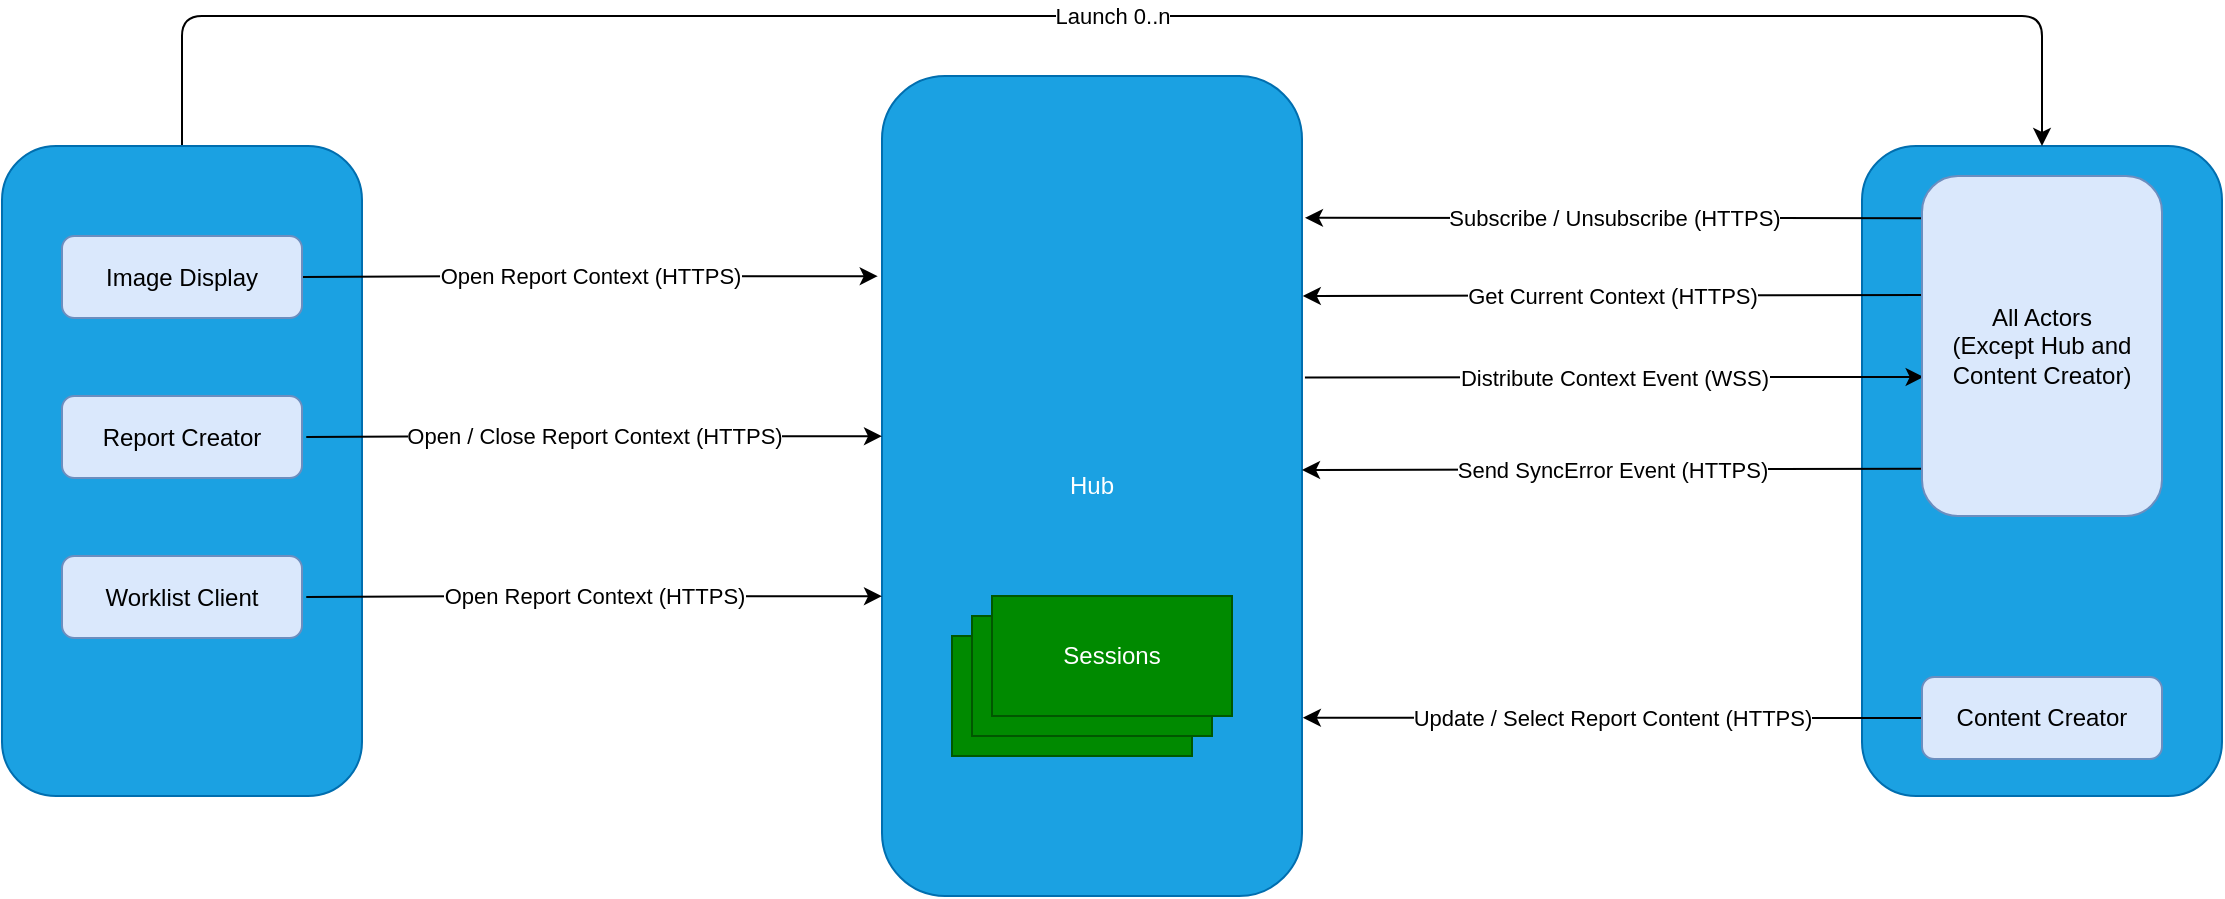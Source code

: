 <mxfile>
    <diagram id="REENpzGBm39CdS1Fk5RU" name="Interaction Model">
        <mxGraphModel dx="1720" dy="1628" grid="1" gridSize="10" guides="1" tooltips="1" connect="1" arrows="1" fold="1" page="1" pageScale="1" pageWidth="850" pageHeight="1100" math="0" shadow="0">
            <root>
                <mxCell id="0"/>
                <mxCell id="1" parent="0"/>
                <mxCell id="yhTjSWiZqmDCel7jHeYI-7" value="" style="whiteSpace=wrap;html=1;rounded=1;fillColor=#1ba1e2;fontColor=#ffffff;strokeColor=#006EAF;" parent="1" vertex="1">
                    <mxGeometry x="570" y="-45" width="180" height="325" as="geometry"/>
                </mxCell>
                <mxCell id="uQy_RtOWi2RNMos_5whO-6" value="Distribute Context Event (WSS)" style="edgeStyle=none;html=1;exitX=1.007;exitY=0.319;exitDx=0;exitDy=0;entryX=0.007;entryY=0.591;entryDx=0;entryDy=0;startArrow=none;startFill=0;endArrow=classic;endFill=1;exitPerimeter=0;entryPerimeter=0;" parent="1" edge="1" target="yhTjSWiZqmDCel7jHeYI-31">
                    <mxGeometry relative="1" as="geometry">
                        <mxPoint x="291.47" y="70.79" as="sourcePoint"/>
                        <mxPoint x="568.56" y="69.9" as="targetPoint"/>
                    </mxGeometry>
                </mxCell>
                <mxCell id="yhTjSWiZqmDCel7jHeYI-11" value="Subscribe / Unsubscribe (HTTPS)" style="edgeStyle=none;html=1;entryX=0;entryY=0.124;entryDx=0;entryDy=0;startArrow=classic;startFill=1;endArrow=none;endFill=0;entryPerimeter=0;exitX=1.007;exitY=0.173;exitDx=0;exitDy=0;exitPerimeter=0;" parent="1" source="CS6DWMl4JMOBhloM0IUo-4" target="yhTjSWiZqmDCel7jHeYI-31" edge="1">
                    <mxGeometry relative="1" as="geometry"/>
                </mxCell>
                <mxCell id="CS6DWMl4JMOBhloM0IUo-4" value="Hub" style="rounded=1;whiteSpace=wrap;html=1;fillColor=#1ba1e2;fontColor=#ffffff;strokeColor=#006EAF;" parent="1" vertex="1">
                    <mxGeometry x="80" y="-80" width="210" height="410" as="geometry"/>
                </mxCell>
                <mxCell id="uQy_RtOWi2RNMos_5whO-8" value="Launch 0..n" style="edgeStyle=none;html=1;entryX=0.5;entryY=0;entryDx=0;entryDy=0;startArrow=none;startFill=0;endArrow=classic;endFill=1;exitX=0.5;exitY=0;exitDx=0;exitDy=0;" parent="1" source="yhTjSWiZqmDCel7jHeYI-8" target="yhTjSWiZqmDCel7jHeYI-7" edge="1">
                    <mxGeometry relative="1" as="geometry">
                        <Array as="points">
                            <mxPoint x="-270" y="-110"/>
                            <mxPoint x="70" y="-110"/>
                            <mxPoint x="660" y="-110"/>
                        </Array>
                        <mxPoint x="-240" y="-50" as="sourcePoint"/>
                        <mxPoint x="402.5" y="-60" as="targetPoint"/>
                    </mxGeometry>
                </mxCell>
                <mxCell id="yhTjSWiZqmDCel7jHeYI-6" value="" style="group" parent="1" vertex="1" connectable="0">
                    <mxGeometry x="115" y="180" width="140" height="80" as="geometry"/>
                </mxCell>
                <mxCell id="yhTjSWiZqmDCel7jHeYI-1" value="Sessions" style="whiteSpace=wrap;html=1;rounded=0;fillColor=#008a00;fontColor=#ffffff;strokeColor=#005700;" parent="yhTjSWiZqmDCel7jHeYI-6" vertex="1">
                    <mxGeometry y="20" width="120" height="60" as="geometry"/>
                </mxCell>
                <mxCell id="yhTjSWiZqmDCel7jHeYI-4" value="Sessions" style="whiteSpace=wrap;html=1;rounded=0;fillColor=#008a00;fontColor=#ffffff;strokeColor=#005700;" parent="yhTjSWiZqmDCel7jHeYI-6" vertex="1">
                    <mxGeometry x="10" y="10" width="120" height="60" as="geometry"/>
                </mxCell>
                <mxCell id="yhTjSWiZqmDCel7jHeYI-5" value="Sessions" style="whiteSpace=wrap;html=1;rounded=0;fillColor=#008a00;fontColor=#ffffff;strokeColor=#005700;" parent="yhTjSWiZqmDCel7jHeYI-6" vertex="1">
                    <mxGeometry x="20" width="120" height="60" as="geometry"/>
                </mxCell>
                <mxCell id="yhTjSWiZqmDCel7jHeYI-8" value="" style="whiteSpace=wrap;html=1;rounded=1;fillColor=#1ba1e2;fontColor=#ffffff;strokeColor=#006EAF;" parent="1" vertex="1">
                    <mxGeometry x="-360" y="-45" width="180" height="325" as="geometry"/>
                </mxCell>
                <mxCell id="yhTjSWiZqmDCel7jHeYI-12" value="Update / Select Report Content (HTTPS)" style="edgeStyle=none;html=1;exitX=0;exitY=0.5;exitDx=0;exitDy=0;startArrow=none;startFill=0;endArrow=classic;endFill=1;entryX=1.002;entryY=0.707;entryDx=0;entryDy=0;entryPerimeter=0;" parent="1" source="yhTjSWiZqmDCel7jHeYI-9" edge="1">
                    <mxGeometry relative="1" as="geometry">
                        <mxPoint x="290.42" y="240.87" as="targetPoint"/>
                    </mxGeometry>
                </mxCell>
                <mxCell id="yhTjSWiZqmDCel7jHeYI-9" value="Content Creator" style="whiteSpace=wrap;html=1;rounded=1;fillColor=#dae8fc;strokeColor=#6c8ebf;" parent="1" vertex="1">
                    <mxGeometry x="600" y="220.5" width="120" height="41" as="geometry"/>
                </mxCell>
                <mxCell id="yhTjSWiZqmDCel7jHeYI-22" value="Open Report Context (HTTPS)" style="edgeStyle=none;html=1;entryX=-0.005;entryY=0.171;entryDx=0;entryDy=0;startArrow=none;startFill=0;endArrow=classic;endFill=1;entryPerimeter=0;exitX=1;exitY=0.5;exitDx=0;exitDy=0;" parent="1" edge="1" source="yhTjSWiZqmDCel7jHeYI-28">
                    <mxGeometry relative="1" as="geometry">
                        <mxPoint x="-180" y="20" as="sourcePoint"/>
                        <mxPoint x="77.87" y="20.11" as="targetPoint"/>
                        <Array as="points">
                            <mxPoint x="-101.08" y="20"/>
                        </Array>
                    </mxGeometry>
                </mxCell>
                <mxCell id="yhTjSWiZqmDCel7jHeYI-23" value="Get Current Context (HTTPS)" style="edgeStyle=none;html=1;entryX=0.007;entryY=0.35;entryDx=0;entryDy=0;startArrow=classic;startFill=1;endArrow=none;endFill=0;entryPerimeter=0;exitX=1.007;exitY=0.173;exitDx=0;exitDy=0;exitPerimeter=0;" parent="1" edge="1" target="yhTjSWiZqmDCel7jHeYI-31">
                    <mxGeometry relative="1" as="geometry">
                        <mxPoint x="290.39" y="29.96" as="sourcePoint"/>
                        <mxPoint x="565.5" y="30.105" as="targetPoint"/>
                    </mxGeometry>
                </mxCell>
                <mxCell id="yhTjSWiZqmDCel7jHeYI-27" value="Send SyncError Event (HTTPS)" style="edgeStyle=none;html=1;entryX=0.007;entryY=0.861;entryDx=0;entryDy=0;startArrow=classic;startFill=1;endArrow=none;endFill=0;entryPerimeter=0;exitX=1.007;exitY=0.173;exitDx=0;exitDy=0;exitPerimeter=0;" parent="1" edge="1" target="yhTjSWiZqmDCel7jHeYI-31">
                    <mxGeometry relative="1" as="geometry">
                        <mxPoint x="290.0" y="117.0" as="sourcePoint"/>
                        <mxPoint x="565.11" y="117.145" as="targetPoint"/>
                    </mxGeometry>
                </mxCell>
                <mxCell id="yhTjSWiZqmDCel7jHeYI-28" value="Image Display" style="whiteSpace=wrap;html=1;rounded=1;fillColor=#dae8fc;strokeColor=#6c8ebf;" parent="1" vertex="1">
                    <mxGeometry x="-330" width="120" height="41" as="geometry"/>
                </mxCell>
                <mxCell id="yhTjSWiZqmDCel7jHeYI-29" value="Report Creator" style="whiteSpace=wrap;html=1;rounded=1;fillColor=#dae8fc;strokeColor=#6c8ebf;" parent="1" vertex="1">
                    <mxGeometry x="-330" y="80" width="120" height="41" as="geometry"/>
                </mxCell>
                <mxCell id="yhTjSWiZqmDCel7jHeYI-30" value="Worklist Client" style="whiteSpace=wrap;html=1;rounded=1;fillColor=#dae8fc;strokeColor=#6c8ebf;" parent="1" vertex="1">
                    <mxGeometry x="-330" y="160" width="120" height="41" as="geometry"/>
                </mxCell>
                <mxCell id="yhTjSWiZqmDCel7jHeYI-31" value="All Actors&lt;br&gt;(Except Hub and Content Creator)" style="whiteSpace=wrap;html=1;rounded=1;fillColor=#dae8fc;strokeColor=#6c8ebf;" parent="1" vertex="1">
                    <mxGeometry x="600" y="-30" width="120" height="170" as="geometry"/>
                </mxCell>
                <mxCell id="yd1TJxAHhISrKpIfhg0g-1" value="Open / Close Report Context (HTTPS)" style="edgeStyle=none;html=1;entryX=-0.005;entryY=0.171;entryDx=0;entryDy=0;startArrow=none;startFill=0;endArrow=classic;endFill=1;entryPerimeter=0;exitX=1;exitY=0.5;exitDx=0;exitDy=0;" edge="1" parent="1">
                    <mxGeometry relative="1" as="geometry">
                        <mxPoint x="-207.87" y="100.5" as="sourcePoint"/>
                        <mxPoint x="80.0" y="100.11" as="targetPoint"/>
                        <Array as="points">
                            <mxPoint x="-98.95" y="100"/>
                        </Array>
                    </mxGeometry>
                </mxCell>
                <mxCell id="yd1TJxAHhISrKpIfhg0g-2" value="Open Report Context (HTTPS)" style="edgeStyle=none;html=1;entryX=-0.005;entryY=0.171;entryDx=0;entryDy=0;startArrow=none;startFill=0;endArrow=classic;endFill=1;entryPerimeter=0;exitX=1;exitY=0.5;exitDx=0;exitDy=0;" edge="1" parent="1">
                    <mxGeometry relative="1" as="geometry">
                        <mxPoint x="-207.87" y="180.5" as="sourcePoint"/>
                        <mxPoint x="80.0" y="180.11" as="targetPoint"/>
                        <Array as="points">
                            <mxPoint x="-98.95" y="180"/>
                        </Array>
                    </mxGeometry>
                </mxCell>
            </root>
        </mxGraphModel>
    </diagram>
    <diagram id="u37TdR3Up0tB3ALFowDp" name="Data Model">
        <mxGraphModel dx="1720" dy="528" grid="1" gridSize="10" guides="1" tooltips="1" connect="1" arrows="1" fold="1" page="1" pageScale="1" pageWidth="850" pageHeight="1100" math="0" shadow="0">
            <root>
                <mxCell id="0"/>
                <mxCell id="1" parent="0"/>
                <mxCell id="88" value="" style="rounded=0;whiteSpace=wrap;html=1;" parent="1" vertex="1">
                    <mxGeometry x="380" y="710" width="120" height="105" as="geometry"/>
                </mxCell>
                <mxCell id="62" value="" style="group" parent="1" vertex="1" connectable="0">
                    <mxGeometry x="-270" y="300" width="500" height="557" as="geometry"/>
                </mxCell>
                <mxCell id="58" value="" style="rounded=0;whiteSpace=wrap;html=1;fillColor=none;" parent="62" vertex="1">
                    <mxGeometry width="500" height="520" as="geometry"/>
                </mxCell>
                <mxCell id="80" value="" style="group" parent="62" vertex="1" connectable="0">
                    <mxGeometry x="58.62" y="50.0" width="376.55" height="233.07" as="geometry"/>
                </mxCell>
                <mxCell id="77" value="" style="rounded=0;whiteSpace=wrap;html=1;fillColor=none;" parent="80" vertex="1">
                    <mxGeometry width="376.55" height="233.07" as="geometry"/>
                </mxCell>
                <mxCell id="9" value="Report Context" style="whiteSpace=wrap;html=1;rounded=0;fillColor=#008a00;fontColor=#ffffff;strokeColor=#005700;" parent="80" vertex="1">
                    <mxGeometry x="136.554" y="19.998" width="103.448" height="61.889" as="geometry"/>
                </mxCell>
                <mxCell id="66" value="Study Context" style="whiteSpace=wrap;html=1;rounded=0;fillColor=#008a00;fontColor=#ffffff;strokeColor=#005700;" parent="80" vertex="1">
                    <mxGeometry x="248.623" y="123.146" width="103.448" height="61.889" as="geometry"/>
                </mxCell>
                <mxCell id="67" value="Patient Context" style="whiteSpace=wrap;html=1;rounded=0;fillColor=#008a00;fontColor=#ffffff;strokeColor=#005700;" parent="80" vertex="1">
                    <mxGeometry x="24.485" y="123.146" width="103.448" height="61.889" as="geometry"/>
                </mxCell>
                <mxCell id="78" value="Anchor Context" style="text;html=1;strokeColor=none;fillColor=none;align=center;verticalAlign=middle;whiteSpace=wrap;rounded=0;" parent="80" vertex="1">
                    <mxGeometry width="95.86" height="30.94" as="geometry"/>
                </mxCell>
                <mxCell id="69" value="References 1..1" style="edgeStyle=none;html=1;exitX=0.75;exitY=1;exitDx=0;exitDy=0;entryX=0.5;entryY=0;entryDx=0;entryDy=0;startArrow=none;startFill=0;endArrow=classic;endFill=1;" parent="80" source="9" target="66" edge="1">
                    <mxGeometry relative="1" as="geometry"/>
                </mxCell>
                <mxCell id="70" value="References 1..1" style="edgeStyle=none;html=1;exitX=0;exitY=0.5;exitDx=0;exitDy=0;entryX=1;entryY=0.5;entryDx=0;entryDy=0;startArrow=none;startFill=0;endArrow=classic;endFill=1;" parent="80" source="66" target="67" edge="1">
                    <mxGeometry relative="1" as="geometry"/>
                </mxCell>
                <mxCell id="68" value="References 1..1" style="edgeStyle=none;html=1;exitX=0.25;exitY=1;exitDx=0;exitDy=0;entryX=0.5;entryY=0;entryDx=0;entryDy=0;startArrow=none;startFill=0;endArrow=classic;endFill=1;" parent="80" source="9" target="67" edge="1">
                    <mxGeometry relative="1" as="geometry"/>
                </mxCell>
                <mxCell id="59" value="Open Context (DiagnosticReport)" style="text;html=1;strokeColor=none;fillColor=none;align=center;verticalAlign=middle;whiteSpace=wrap;rounded=0;" parent="62" vertex="1">
                    <mxGeometry width="120" height="30.94" as="geometry"/>
                </mxCell>
                <mxCell id="71" style="edgeStyle=none;html=1;exitX=0.5;exitY=1;exitDx=0;exitDy=0;entryX=0.75;entryY=0;entryDx=0;entryDy=0;startArrow=classic;startFill=1;endArrow=none;endFill=0;" parent="62" source="66" target="26" edge="1">
                    <mxGeometry relative="1" as="geometry"/>
                </mxCell>
                <mxCell id="72" value="References 0..1" style="edgeLabel;html=1;align=center;verticalAlign=middle;resizable=0;points=[];" parent="71" vertex="1" connectable="0">
                    <mxGeometry x="-0.5" relative="1" as="geometry">
                        <mxPoint as="offset"/>
                    </mxGeometry>
                </mxCell>
                <mxCell id="60" value="" style="rounded=0;whiteSpace=wrap;html=1;fillColor=none;" parent="62" vertex="1">
                    <mxGeometry x="145.52" y="337.28" width="208.97" height="142.72" as="geometry"/>
                </mxCell>
                <mxCell id="73" style="edgeStyle=none;html=1;exitX=0.25;exitY=0;exitDx=0;exitDy=0;entryX=0.675;entryY=0.983;entryDx=0;entryDy=0;entryPerimeter=0;startArrow=none;startFill=0;endArrow=classic;endFill=1;" parent="62" source="26" target="67" edge="1">
                    <mxGeometry relative="1" as="geometry"/>
                </mxCell>
                <mxCell id="74" value="References 0..1" style="edgeLabel;html=1;align=center;verticalAlign=middle;resizable=0;points=[];" parent="73" vertex="1" connectable="0">
                    <mxGeometry x="0.325" y="-2" relative="1" as="geometry">
                        <mxPoint x="-6" y="-10" as="offset"/>
                    </mxGeometry>
                </mxCell>
                <mxCell id="26" value="FHIR Resources" style="whiteSpace=wrap;html=1;rounded=0;fillColor=#008a00;fontColor=#ffffff;strokeColor=#005700;" parent="62" vertex="1">
                    <mxGeometry x="198.274" y="371.333" width="103.448" height="61.889" as="geometry"/>
                </mxCell>
                <mxCell id="61" value="Content" style="text;html=1;strokeColor=none;fillColor=none;align=center;verticalAlign=middle;whiteSpace=wrap;rounded=0;" parent="62" vertex="1">
                    <mxGeometry x="146.55" y="337.28" width="63.45" height="30.94" as="geometry"/>
                </mxCell>
                <mxCell id="53" value="References 1..1" style="edgeStyle=none;html=1;entryX=1;entryY=0.5;entryDx=0;entryDy=0;startArrow=none;startFill=0;endArrow=classic;endFill=1;exitX=1;exitY=0.25;exitDx=0;exitDy=0;" parent="62" source="26" target="9" edge="1">
                    <mxGeometry x="-0.224" y="10" relative="1" as="geometry">
                        <Array as="points">
                            <mxPoint x="460" y="387"/>
                            <mxPoint x="460" y="100"/>
                        </Array>
                        <mxPoint as="offset"/>
                    </mxGeometry>
                </mxCell>
                <mxCell id="75" style="edgeStyle=none;html=1;exitX=0.25;exitY=1;exitDx=0;exitDy=0;entryX=0.75;entryY=1;entryDx=0;entryDy=0;startArrow=none;startFill=0;endArrow=classic;endFill=1;" parent="62" source="26" target="26" edge="1">
                    <mxGeometry relative="1" as="geometry">
                        <Array as="points">
                            <mxPoint x="224" y="460"/>
                            <mxPoint x="276" y="460"/>
                        </Array>
                    </mxGeometry>
                </mxCell>
                <mxCell id="76" value="References 0..n" style="edgeLabel;html=1;align=center;verticalAlign=middle;resizable=0;points=[];" parent="75" vertex="1" connectable="0">
                    <mxGeometry x="0.643" relative="1" as="geometry">
                        <mxPoint as="offset"/>
                    </mxGeometry>
                </mxCell>
                <mxCell id="T2Ju3RkK-9prqdYgOsgE-97" value="" style="rounded=0;whiteSpace=wrap;html=1;fillColor=none;" parent="1" vertex="1">
                    <mxGeometry x="-270" y="100" width="620" height="180" as="geometry"/>
                </mxCell>
                <mxCell id="7" value="" style="edgeStyle=none;html=1;entryX=0.5;entryY=0;entryDx=0;entryDy=0;" parent="1" source="3" target="58" edge="1">
                    <mxGeometry relative="1" as="geometry"/>
                </mxCell>
                <mxCell id="8" value="Has 0..n" style="edgeLabel;html=1;align=center;verticalAlign=middle;resizable=0;points=[];" parent="7" vertex="1" connectable="0">
                    <mxGeometry x="-0.25" y="4" relative="1" as="geometry">
                        <mxPoint x="-14" y="-1" as="offset"/>
                    </mxGeometry>
                </mxCell>
                <mxCell id="35" style="edgeStyle=none;html=1;exitX=1;exitY=0.75;exitDx=0;exitDy=0;entryX=0.5;entryY=0;entryDx=0;entryDy=0;" parent="1" source="3" target="24" edge="1">
                    <mxGeometry relative="1" as="geometry">
                        <Array as="points">
                            <mxPoint x="100" y="170"/>
                        </Array>
                    </mxGeometry>
                </mxCell>
                <mxCell id="45" value="Has 0..1" style="edgeLabel;html=1;align=center;verticalAlign=middle;resizable=0;points=[];" parent="35" vertex="1" connectable="0">
                    <mxGeometry x="0.053" relative="1" as="geometry">
                        <mxPoint as="offset"/>
                    </mxGeometry>
                </mxCell>
                <mxCell id="Kga4_0DMdmYmjc2Gxt2p-82" value="Has 0..1" style="edgeStyle=none;html=1;exitX=1;exitY=0.5;exitDx=0;exitDy=0;entryX=0.5;entryY=0;entryDx=0;entryDy=0;startArrow=none;startFill=0;endArrow=classic;endFill=1;" parent="1" source="3" target="ShL6OGzyEPJJIIMobuB--70" edge="1">
                    <mxGeometry relative="1" as="geometry">
                        <Array as="points">
                            <mxPoint x="270" y="155"/>
                        </Array>
                    </mxGeometry>
                </mxCell>
                <mxCell id="3" value="Session" style="rounded=0;whiteSpace=wrap;html=1;fillColor=#008a00;fontColor=#ffffff;strokeColor=#005700;" parent="1" vertex="1">
                    <mxGeometry x="-80" y="125" width="120" height="60" as="geometry"/>
                </mxCell>
                <mxCell id="81" value="References 0..1" style="edgeStyle=none;html=1;exitX=0.5;exitY=1;exitDx=0;exitDy=0;entryX=0.5;entryY=0;entryDx=0;entryDy=0;" parent="1" source="24" target="77" edge="1">
                    <mxGeometry x="-0.53" relative="1" as="geometry">
                        <Array as="points">
                            <mxPoint x="100" y="330"/>
                            <mxPoint x="-23" y="330"/>
                        </Array>
                        <mxPoint y="-1" as="offset"/>
                    </mxGeometry>
                </mxCell>
                <mxCell id="24" value="Current Context" style="whiteSpace=wrap;html=1;rounded=0;fillColor=#fff2cc;strokeColor=#d6b656;" parent="1" vertex="1">
                    <mxGeometry x="40" y="200" width="120" height="60" as="geometry"/>
                </mxCell>
                <mxCell id="ShL6OGzyEPJJIIMobuB--71" value="References 0..n" style="edgeStyle=none;html=1;startArrow=classic;startFill=1;endArrow=none;endFill=0;exitX=1;exitY=0.5;exitDx=0;exitDy=0;entryX=0.75;entryY=1;entryDx=0;entryDy=0;" parent="1" source="60" target="ShL6OGzyEPJJIIMobuB--70" edge="1">
                    <mxGeometry x="-0.561" y="-11" relative="1" as="geometry">
                        <mxPoint x="360" y="755" as="targetPoint"/>
                        <Array as="points">
                            <mxPoint x="300" y="709"/>
                            <mxPoint x="300" y="480"/>
                        </Array>
                        <mxPoint as="offset"/>
                    </mxGeometry>
                </mxCell>
                <mxCell id="ShL6OGzyEPJJIIMobuB--70" value="Selected Content" style="whiteSpace=wrap;html=1;fillColor=#fff2cc;strokeColor=#d6b656;rounded=0;" parent="1" vertex="1">
                    <mxGeometry x="210" y="200" width="120" height="60" as="geometry"/>
                </mxCell>
                <mxCell id="T2Ju3RkK-9prqdYgOsgE-98" value="Sessions" style="text;html=1;strokeColor=none;fillColor=none;align=center;verticalAlign=middle;whiteSpace=wrap;rounded=0;" parent="1" vertex="1">
                    <mxGeometry x="-270" y="100" width="90" height="25.94" as="geometry"/>
                </mxCell>
                <mxCell id="82" value="References 0..n" style="edgeStyle=none;html=1;startArrow=classic;startFill=1;endArrow=none;endFill=0;exitX=1;exitY=0.5;exitDx=0;exitDy=0;entryX=0.5;entryY=1;entryDx=0;entryDy=0;" parent="1" source="77" target="ShL6OGzyEPJJIIMobuB--70" edge="1">
                    <mxGeometry x="-0.52" y="-13" relative="1" as="geometry">
                        <mxPoint x="280" y="270" as="targetPoint"/>
                        <Array as="points">
                            <mxPoint x="270" y="467"/>
                        </Array>
                        <mxPoint as="offset"/>
                        <mxPoint x="94.49" y="718.64" as="sourcePoint"/>
                    </mxGeometry>
                </mxCell>
                <mxCell id="83" value="" style="rounded=0;whiteSpace=wrap;html=1;fillColor=#008a00;fontColor=#ffffff;strokeColor=#005700;" parent="1" vertex="1">
                    <mxGeometry x="400" y="750.47" width="40" height="20" as="geometry"/>
                </mxCell>
                <mxCell id="84" value="Entity" style="text;html=1;strokeColor=none;fillColor=none;align=center;verticalAlign=middle;whiteSpace=wrap;rounded=0;" parent="1" vertex="1">
                    <mxGeometry x="440.0" y="745" width="63.45" height="30.94" as="geometry"/>
                </mxCell>
                <mxCell id="85" value="" style="whiteSpace=wrap;html=1;rounded=0;fillColor=#fff2cc;strokeColor=#d6b656;" parent="1" vertex="1">
                    <mxGeometry x="400" y="780.47" width="40" height="20" as="geometry"/>
                </mxCell>
                <mxCell id="86" value="State" style="text;html=1;strokeColor=none;fillColor=none;align=center;verticalAlign=middle;whiteSpace=wrap;rounded=0;" parent="1" vertex="1">
                    <mxGeometry x="440.0" y="775" width="63.45" height="30.94" as="geometry"/>
                </mxCell>
                <mxCell id="87" value="Legend" style="text;html=1;strokeColor=none;fillColor=none;align=center;verticalAlign=middle;whiteSpace=wrap;rounded=0;" parent="1" vertex="1">
                    <mxGeometry x="388.27" y="714.06" width="63.45" height="30.94" as="geometry"/>
                </mxCell>
            </root>
        </mxGraphModel>
    </diagram>
</mxfile>